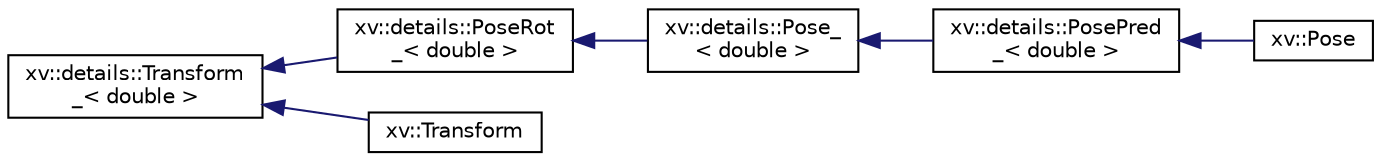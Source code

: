 digraph "Graphical Class Hierarchy"
{
  edge [fontname="Helvetica",fontsize="10",labelfontname="Helvetica",labelfontsize="10"];
  node [fontname="Helvetica",fontsize="10",shape=record];
  rankdir="LR";
  Node1 [label="xv::details::Transform\l_\< double \>",height=0.2,width=0.4,color="black", fillcolor="white", style="filled",URL="$classxv_1_1details_1_1Transform__.html"];
  Node1 -> Node2 [dir="back",color="midnightblue",fontsize="10",style="solid",fontname="Helvetica"];
  Node2 [label="xv::details::PoseRot\l_\< double \>",height=0.2,width=0.4,color="black", fillcolor="white", style="filled",URL="$classxv_1_1details_1_1PoseRot__.html"];
  Node2 -> Node3 [dir="back",color="midnightblue",fontsize="10",style="solid",fontname="Helvetica"];
  Node3 [label="xv::details::Pose_\l\< double \>",height=0.2,width=0.4,color="black", fillcolor="white", style="filled",URL="$classxv_1_1details_1_1Pose__.html"];
  Node3 -> Node4 [dir="back",color="midnightblue",fontsize="10",style="solid",fontname="Helvetica"];
  Node4 [label="xv::details::PosePred\l_\< double \>",height=0.2,width=0.4,color="black", fillcolor="white", style="filled",URL="$classxv_1_1details_1_1PosePred__.html"];
  Node4 -> Node5 [dir="back",color="midnightblue",fontsize="10",style="solid",fontname="Helvetica"];
  Node5 [label="xv::Pose",height=0.2,width=0.4,color="black", fillcolor="white", style="filled",URL="$structxv_1_1Pose.html",tooltip="Class representing a 6dof pose at a timestamp with a linear model for prediction. ..."];
  Node1 -> Node6 [dir="back",color="midnightblue",fontsize="10",style="solid",fontname="Helvetica"];
  Node6 [label="xv::Transform",height=0.2,width=0.4,color="black", fillcolor="white", style="filled",URL="$structxv_1_1Transform.html",tooltip="Represents a transformation (or pose) with translation and rotation matrix. "];
}
